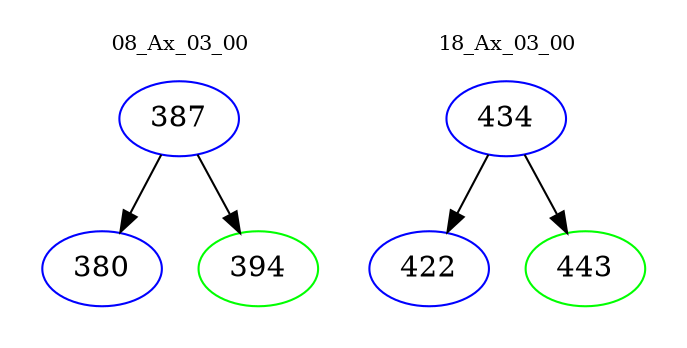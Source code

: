 digraph{
subgraph cluster_0 {
color = white
label = "08_Ax_03_00";
fontsize=10;
T0_387 [label="387", color="blue"]
T0_387 -> T0_380 [color="black"]
T0_380 [label="380", color="blue"]
T0_387 -> T0_394 [color="black"]
T0_394 [label="394", color="green"]
}
subgraph cluster_1 {
color = white
label = "18_Ax_03_00";
fontsize=10;
T1_434 [label="434", color="blue"]
T1_434 -> T1_422 [color="black"]
T1_422 [label="422", color="blue"]
T1_434 -> T1_443 [color="black"]
T1_443 [label="443", color="green"]
}
}
